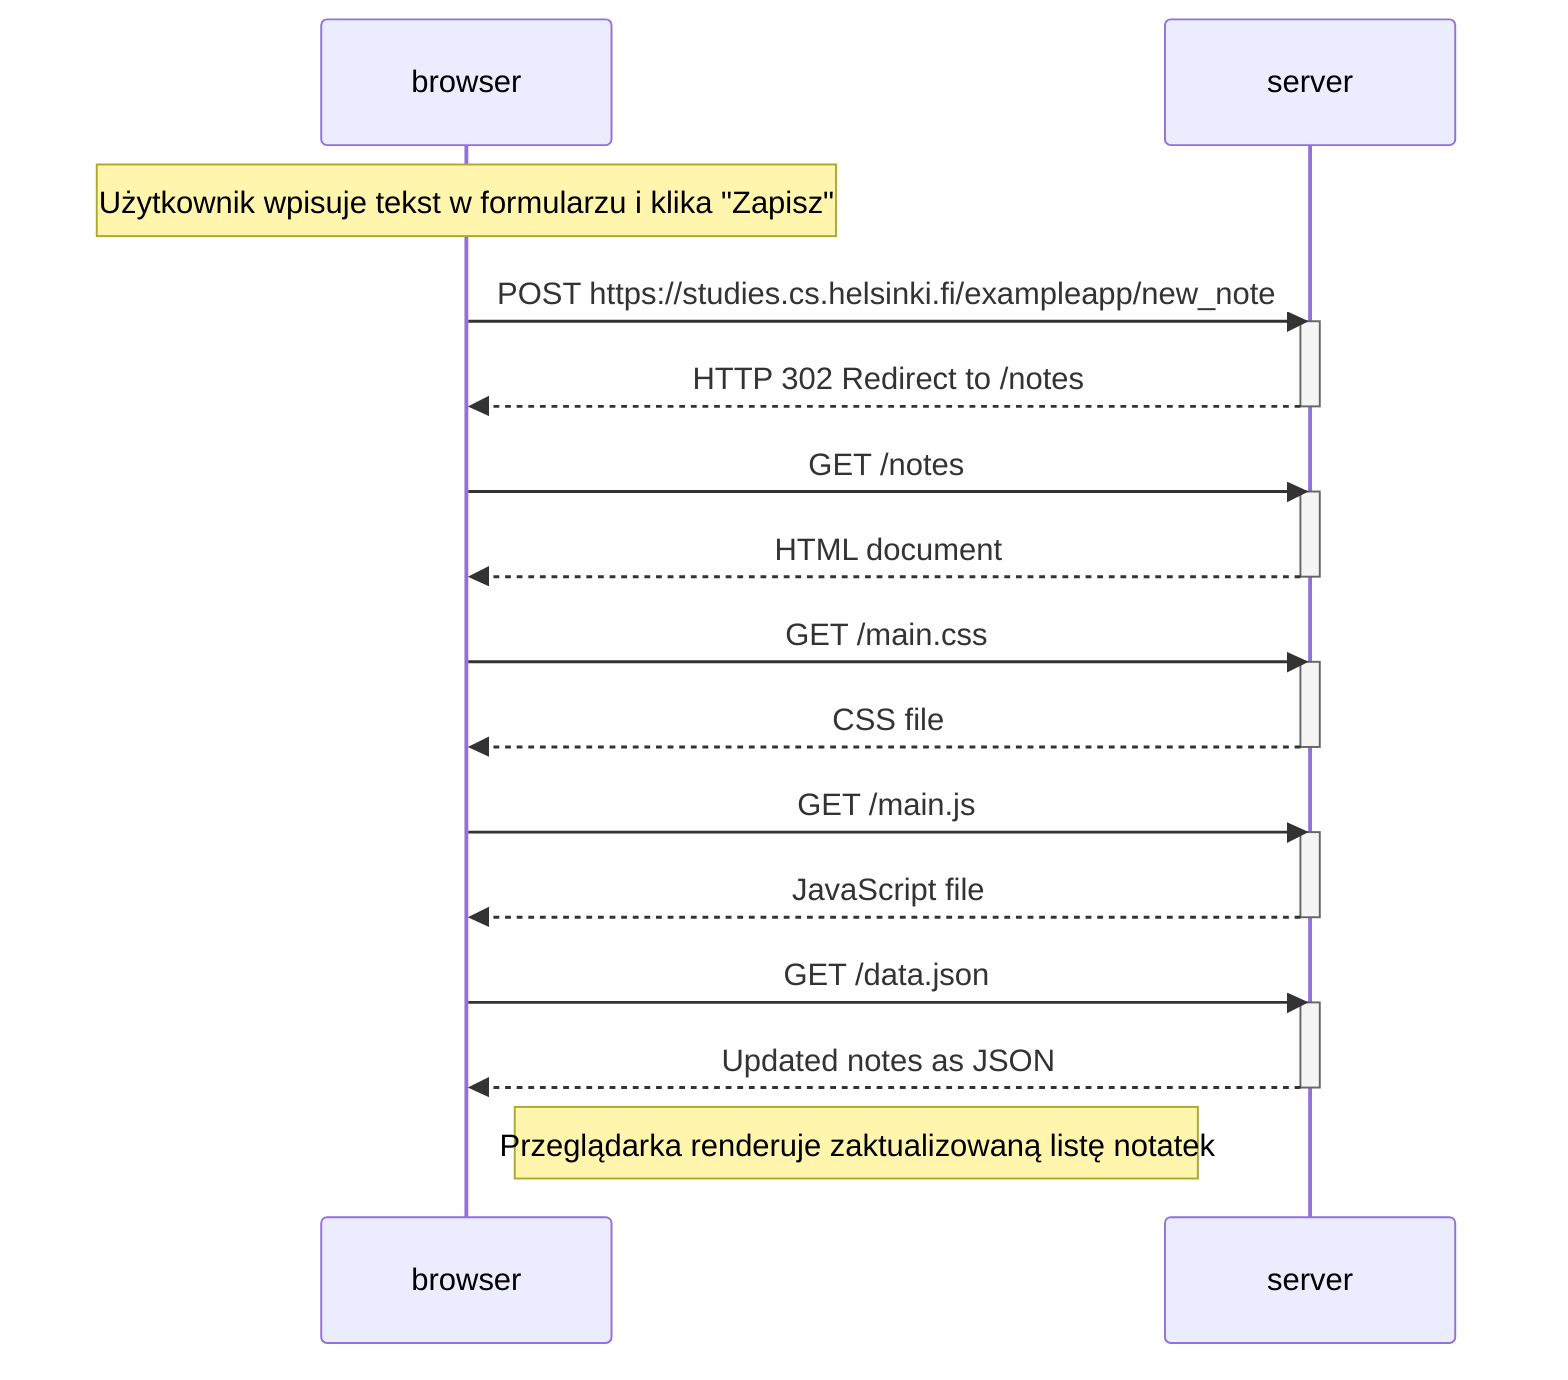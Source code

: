 sequenceDiagram
    participant browser
    participant server

    Note over browser: Użytkownik wpisuje tekst w formularzu i klika "Zapisz"

    browser->>server: POST https://studies.cs.helsinki.fi/exampleapp/new_note
    activate server
    server-->>browser: HTTP 302 Redirect to /notes
    deactivate server

    browser->>server: GET /notes
    activate server
    server-->>browser: HTML document
    deactivate server

    browser->>server: GET /main.css
    activate server
    server-->>browser: CSS file
    deactivate server

    browser->>server: GET /main.js
    activate server
    server-->>browser: JavaScript file
    deactivate server

    browser->>server: GET /data.json
    activate server
    server-->>browser: Updated notes as JSON
    deactivate server

    Note right of browser: Przeglądarka renderuje zaktualizowaną listę notatek